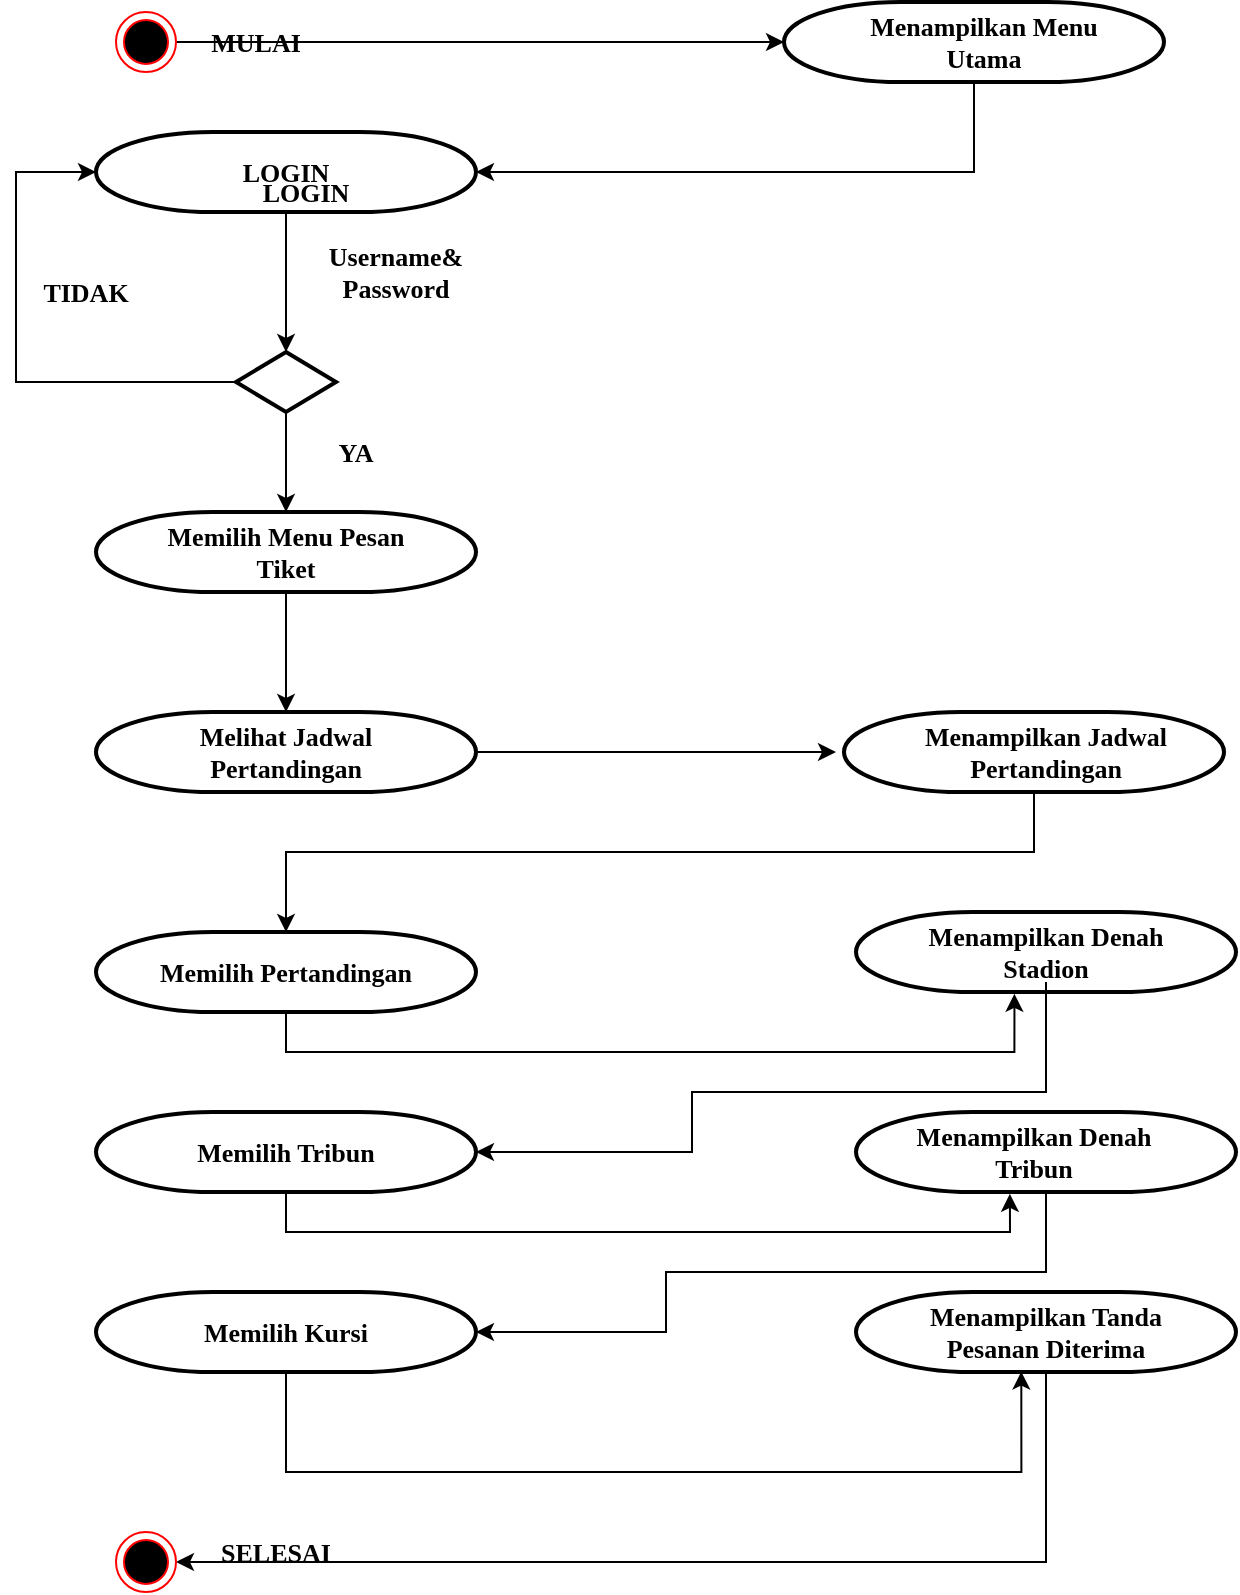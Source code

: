 <mxfile version="14.7.2" type="github">
  <diagram id="ODR3X1t5x1EfNsRjI4Ut" name="Page-1">
    <mxGraphModel dx="1019" dy="555" grid="1" gridSize="10" guides="1" tooltips="1" connect="1" arrows="1" fold="1" page="1" pageScale="1" pageWidth="827" pageHeight="1169" math="0" shadow="0">
      <root>
        <mxCell id="0" />
        <mxCell id="1" parent="0" />
        <mxCell id="nwY_5iIBFEJGj0Umcwvy-46" style="edgeStyle=orthogonalEdgeStyle;rounded=0;orthogonalLoop=1;jettySize=auto;html=1;entryX=0;entryY=0.5;entryDx=0;entryDy=0;entryPerimeter=0;fontFamily=Times New Roman;fontSize=13;" edge="1" parent="1" source="nwY_5iIBFEJGj0Umcwvy-1" target="nwY_5iIBFEJGj0Umcwvy-3">
          <mxGeometry relative="1" as="geometry" />
        </mxCell>
        <mxCell id="nwY_5iIBFEJGj0Umcwvy-1" value="" style="ellipse;html=1;shape=endState;fillColor=#000000;strokeColor=#ff0000;" vertex="1" parent="1">
          <mxGeometry x="80" y="30" width="30" height="30" as="geometry" />
        </mxCell>
        <mxCell id="nwY_5iIBFEJGj0Umcwvy-45" style="edgeStyle=orthogonalEdgeStyle;rounded=0;orthogonalLoop=1;jettySize=auto;html=1;entryX=1;entryY=0.5;entryDx=0;entryDy=0;entryPerimeter=0;fontFamily=Times New Roman;fontSize=13;" edge="1" parent="1" source="nwY_5iIBFEJGj0Umcwvy-3" target="nwY_5iIBFEJGj0Umcwvy-4">
          <mxGeometry relative="1" as="geometry">
            <Array as="points">
              <mxPoint x="509" y="110" />
            </Array>
          </mxGeometry>
        </mxCell>
        <mxCell id="nwY_5iIBFEJGj0Umcwvy-3" value="" style="strokeWidth=2;html=1;shape=mxgraph.flowchart.terminator;whiteSpace=wrap;" vertex="1" parent="1">
          <mxGeometry x="414" y="25" width="190" height="40" as="geometry" />
        </mxCell>
        <mxCell id="nwY_5iIBFEJGj0Umcwvy-39" style="edgeStyle=orthogonalEdgeStyle;rounded=0;orthogonalLoop=1;jettySize=auto;html=1;entryX=0.5;entryY=0;entryDx=0;entryDy=0;entryPerimeter=0;fontFamily=Times New Roman;fontSize=13;" edge="1" parent="1" source="nwY_5iIBFEJGj0Umcwvy-4" target="nwY_5iIBFEJGj0Umcwvy-5">
          <mxGeometry relative="1" as="geometry" />
        </mxCell>
        <mxCell id="nwY_5iIBFEJGj0Umcwvy-4" value="" style="strokeWidth=2;html=1;shape=mxgraph.flowchart.terminator;whiteSpace=wrap;" vertex="1" parent="1">
          <mxGeometry x="70" y="90" width="190" height="40" as="geometry" />
        </mxCell>
        <mxCell id="nwY_5iIBFEJGj0Umcwvy-38" style="edgeStyle=orthogonalEdgeStyle;rounded=0;orthogonalLoop=1;jettySize=auto;html=1;entryX=0;entryY=0.5;entryDx=0;entryDy=0;entryPerimeter=0;fontFamily=Times New Roman;fontSize=13;" edge="1" parent="1" source="nwY_5iIBFEJGj0Umcwvy-5" target="nwY_5iIBFEJGj0Umcwvy-4">
          <mxGeometry relative="1" as="geometry">
            <Array as="points">
              <mxPoint x="30" y="215" />
              <mxPoint x="30" y="110" />
            </Array>
          </mxGeometry>
        </mxCell>
        <mxCell id="nwY_5iIBFEJGj0Umcwvy-40" style="edgeStyle=orthogonalEdgeStyle;rounded=0;orthogonalLoop=1;jettySize=auto;html=1;entryX=0.5;entryY=0;entryDx=0;entryDy=0;entryPerimeter=0;fontFamily=Times New Roman;fontSize=13;" edge="1" parent="1" source="nwY_5iIBFEJGj0Umcwvy-5" target="nwY_5iIBFEJGj0Umcwvy-10">
          <mxGeometry relative="1" as="geometry" />
        </mxCell>
        <mxCell id="nwY_5iIBFEJGj0Umcwvy-5" value="" style="strokeWidth=2;html=1;shape=mxgraph.flowchart.decision;whiteSpace=wrap;" vertex="1" parent="1">
          <mxGeometry x="140" y="200" width="50" height="30" as="geometry" />
        </mxCell>
        <mxCell id="nwY_5iIBFEJGj0Umcwvy-28" style="edgeStyle=orthogonalEdgeStyle;rounded=0;orthogonalLoop=1;jettySize=auto;html=1;entryX=0.435;entryY=0.995;entryDx=0;entryDy=0;entryPerimeter=0;fontFamily=Times New Roman;fontSize=13;" edge="1" parent="1" source="nwY_5iIBFEJGj0Umcwvy-6" target="nwY_5iIBFEJGj0Umcwvy-11">
          <mxGeometry relative="1" as="geometry">
            <Array as="points">
              <mxPoint x="165" y="760" />
              <mxPoint x="533" y="760" />
            </Array>
          </mxGeometry>
        </mxCell>
        <mxCell id="nwY_5iIBFEJGj0Umcwvy-6" value="" style="strokeWidth=2;html=1;shape=mxgraph.flowchart.terminator;whiteSpace=wrap;" vertex="1" parent="1">
          <mxGeometry x="70" y="670" width="190" height="40" as="geometry" />
        </mxCell>
        <mxCell id="nwY_5iIBFEJGj0Umcwvy-31" style="edgeStyle=orthogonalEdgeStyle;rounded=0;orthogonalLoop=1;jettySize=auto;html=1;entryX=0.405;entryY=1.023;entryDx=0;entryDy=0;entryPerimeter=0;fontFamily=Times New Roman;fontSize=13;" edge="1" parent="1" source="nwY_5iIBFEJGj0Umcwvy-7" target="nwY_5iIBFEJGj0Umcwvy-12">
          <mxGeometry relative="1" as="geometry">
            <Array as="points">
              <mxPoint x="165" y="640" />
              <mxPoint x="527" y="640" />
            </Array>
          </mxGeometry>
        </mxCell>
        <mxCell id="nwY_5iIBFEJGj0Umcwvy-7" value="" style="strokeWidth=2;html=1;shape=mxgraph.flowchart.terminator;whiteSpace=wrap;" vertex="1" parent="1">
          <mxGeometry x="70" y="580" width="190" height="40" as="geometry" />
        </mxCell>
        <mxCell id="nwY_5iIBFEJGj0Umcwvy-33" style="edgeStyle=orthogonalEdgeStyle;rounded=0;orthogonalLoop=1;jettySize=auto;html=1;entryX=0.417;entryY=1.023;entryDx=0;entryDy=0;entryPerimeter=0;fontFamily=Times New Roman;fontSize=13;" edge="1" parent="1" source="nwY_5iIBFEJGj0Umcwvy-8" target="nwY_5iIBFEJGj0Umcwvy-13">
          <mxGeometry relative="1" as="geometry">
            <Array as="points">
              <mxPoint x="165" y="550" />
              <mxPoint x="529" y="550" />
            </Array>
          </mxGeometry>
        </mxCell>
        <mxCell id="nwY_5iIBFEJGj0Umcwvy-8" value="" style="strokeWidth=2;html=1;shape=mxgraph.flowchart.terminator;whiteSpace=wrap;" vertex="1" parent="1">
          <mxGeometry x="70" y="490" width="190" height="40" as="geometry" />
        </mxCell>
        <mxCell id="nwY_5iIBFEJGj0Umcwvy-34" style="edgeStyle=orthogonalEdgeStyle;rounded=0;orthogonalLoop=1;jettySize=auto;html=1;fontFamily=Times New Roman;fontSize=13;" edge="1" parent="1" source="nwY_5iIBFEJGj0Umcwvy-9">
          <mxGeometry relative="1" as="geometry">
            <mxPoint x="440" y="400" as="targetPoint" />
          </mxGeometry>
        </mxCell>
        <mxCell id="nwY_5iIBFEJGj0Umcwvy-9" value="" style="strokeWidth=2;html=1;shape=mxgraph.flowchart.terminator;whiteSpace=wrap;" vertex="1" parent="1">
          <mxGeometry x="70" y="380" width="190" height="40" as="geometry" />
        </mxCell>
        <mxCell id="nwY_5iIBFEJGj0Umcwvy-41" style="edgeStyle=orthogonalEdgeStyle;rounded=0;orthogonalLoop=1;jettySize=auto;html=1;entryX=0.5;entryY=0;entryDx=0;entryDy=0;entryPerimeter=0;fontFamily=Times New Roman;fontSize=13;" edge="1" parent="1" source="nwY_5iIBFEJGj0Umcwvy-10" target="nwY_5iIBFEJGj0Umcwvy-9">
          <mxGeometry relative="1" as="geometry" />
        </mxCell>
        <mxCell id="nwY_5iIBFEJGj0Umcwvy-10" value="" style="strokeWidth=2;html=1;shape=mxgraph.flowchart.terminator;whiteSpace=wrap;" vertex="1" parent="1">
          <mxGeometry x="70" y="280" width="190" height="40" as="geometry" />
        </mxCell>
        <mxCell id="nwY_5iIBFEJGj0Umcwvy-27" style="edgeStyle=orthogonalEdgeStyle;rounded=0;orthogonalLoop=1;jettySize=auto;html=1;entryX=1;entryY=0.5;entryDx=0;entryDy=0;fontFamily=Times New Roman;fontSize=13;" edge="1" parent="1" source="nwY_5iIBFEJGj0Umcwvy-11" target="nwY_5iIBFEJGj0Umcwvy-26">
          <mxGeometry relative="1" as="geometry">
            <Array as="points">
              <mxPoint x="545" y="805" />
            </Array>
          </mxGeometry>
        </mxCell>
        <mxCell id="nwY_5iIBFEJGj0Umcwvy-11" value="" style="strokeWidth=2;html=1;shape=mxgraph.flowchart.terminator;whiteSpace=wrap;" vertex="1" parent="1">
          <mxGeometry x="450" y="670" width="190" height="40" as="geometry" />
        </mxCell>
        <mxCell id="nwY_5iIBFEJGj0Umcwvy-29" style="edgeStyle=orthogonalEdgeStyle;rounded=0;orthogonalLoop=1;jettySize=auto;html=1;entryX=1;entryY=0.5;entryDx=0;entryDy=0;entryPerimeter=0;fontFamily=Times New Roman;fontSize=13;" edge="1" parent="1" source="nwY_5iIBFEJGj0Umcwvy-12" target="nwY_5iIBFEJGj0Umcwvy-6">
          <mxGeometry relative="1" as="geometry">
            <Array as="points">
              <mxPoint x="545" y="660" />
              <mxPoint x="355" y="660" />
              <mxPoint x="355" y="690" />
            </Array>
          </mxGeometry>
        </mxCell>
        <mxCell id="nwY_5iIBFEJGj0Umcwvy-12" value="" style="strokeWidth=2;html=1;shape=mxgraph.flowchart.terminator;whiteSpace=wrap;" vertex="1" parent="1">
          <mxGeometry x="450" y="580" width="190" height="40" as="geometry" />
        </mxCell>
        <mxCell id="nwY_5iIBFEJGj0Umcwvy-13" value="" style="strokeWidth=2;html=1;shape=mxgraph.flowchart.terminator;whiteSpace=wrap;" vertex="1" parent="1">
          <mxGeometry x="450" y="480" width="190" height="40" as="geometry" />
        </mxCell>
        <mxCell id="nwY_5iIBFEJGj0Umcwvy-37" style="edgeStyle=orthogonalEdgeStyle;rounded=0;orthogonalLoop=1;jettySize=auto;html=1;entryX=0.5;entryY=0;entryDx=0;entryDy=0;entryPerimeter=0;fontFamily=Times New Roman;fontSize=13;" edge="1" parent="1" source="nwY_5iIBFEJGj0Umcwvy-14" target="nwY_5iIBFEJGj0Umcwvy-8">
          <mxGeometry relative="1" as="geometry">
            <Array as="points">
              <mxPoint x="539" y="450" />
              <mxPoint x="165" y="450" />
            </Array>
          </mxGeometry>
        </mxCell>
        <mxCell id="nwY_5iIBFEJGj0Umcwvy-14" value="" style="strokeWidth=2;html=1;shape=mxgraph.flowchart.terminator;whiteSpace=wrap;" vertex="1" parent="1">
          <mxGeometry x="444" y="380" width="190" height="40" as="geometry" />
        </mxCell>
        <mxCell id="nwY_5iIBFEJGj0Umcwvy-15" value="LOGIN" style="text;html=1;strokeColor=none;fillColor=none;align=center;verticalAlign=middle;whiteSpace=wrap;rounded=0;fontStyle=1;fontFamily=Times New Roman;fontSize=13;" vertex="1" parent="1">
          <mxGeometry x="95" y="95" width="140" height="30" as="geometry" />
        </mxCell>
        <mxCell id="nwY_5iIBFEJGj0Umcwvy-16" value="Memilih Pertandingan" style="text;html=1;strokeColor=none;fillColor=none;align=center;verticalAlign=middle;whiteSpace=wrap;rounded=0;fontStyle=1;fontFamily=Times New Roman;fontSize=13;" vertex="1" parent="1">
          <mxGeometry x="95" y="495" width="140" height="30" as="geometry" />
        </mxCell>
        <mxCell id="nwY_5iIBFEJGj0Umcwvy-17" value="Melihat Jadwal Pertandingan" style="text;html=1;strokeColor=none;fillColor=none;align=center;verticalAlign=middle;whiteSpace=wrap;rounded=0;fontStyle=1;fontFamily=Times New Roman;fontSize=13;" vertex="1" parent="1">
          <mxGeometry x="95" y="385" width="140" height="30" as="geometry" />
        </mxCell>
        <mxCell id="nwY_5iIBFEJGj0Umcwvy-18" value="Memilih Menu Pesan Tiket" style="text;html=1;strokeColor=none;fillColor=none;align=center;verticalAlign=middle;whiteSpace=wrap;rounded=0;fontStyle=1;fontFamily=Times New Roman;fontSize=13;" vertex="1" parent="1">
          <mxGeometry x="95" y="285" width="140" height="30" as="geometry" />
        </mxCell>
        <mxCell id="nwY_5iIBFEJGj0Umcwvy-19" value="Menampilkan Jadwal Pertandingan" style="text;html=1;strokeColor=none;fillColor=none;align=center;verticalAlign=middle;whiteSpace=wrap;rounded=0;fontStyle=1;fontFamily=Times New Roman;fontSize=13;" vertex="1" parent="1">
          <mxGeometry x="475" y="385" width="140" height="30" as="geometry" />
        </mxCell>
        <mxCell id="nwY_5iIBFEJGj0Umcwvy-20" value="Menampilkan Menu Utama" style="text;html=1;strokeColor=none;fillColor=none;align=center;verticalAlign=middle;whiteSpace=wrap;rounded=0;fontStyle=1;fontFamily=Times New Roman;fontSize=13;" vertex="1" parent="1">
          <mxGeometry x="444" y="30" width="140" height="30" as="geometry" />
        </mxCell>
        <mxCell id="nwY_5iIBFEJGj0Umcwvy-21" value="Menampilkan Denah Tribun" style="text;html=1;strokeColor=none;fillColor=none;align=center;verticalAlign=middle;whiteSpace=wrap;rounded=0;fontStyle=1;fontFamily=Times New Roman;fontSize=13;" vertex="1" parent="1">
          <mxGeometry x="469" y="585" width="140" height="30" as="geometry" />
        </mxCell>
        <mxCell id="nwY_5iIBFEJGj0Umcwvy-22" value="Memilih Kursi" style="text;html=1;strokeColor=none;fillColor=none;align=center;verticalAlign=middle;whiteSpace=wrap;rounded=0;fontStyle=1;fontFamily=Times New Roman;fontSize=13;" vertex="1" parent="1">
          <mxGeometry x="95" y="675" width="140" height="30" as="geometry" />
        </mxCell>
        <mxCell id="nwY_5iIBFEJGj0Umcwvy-23" value="Memilih Tribun" style="text;html=1;strokeColor=none;fillColor=none;align=center;verticalAlign=middle;whiteSpace=wrap;rounded=0;fontStyle=1;fontFamily=Times New Roman;fontSize=13;" vertex="1" parent="1">
          <mxGeometry x="95" y="585" width="140" height="30" as="geometry" />
        </mxCell>
        <mxCell id="nwY_5iIBFEJGj0Umcwvy-32" style="edgeStyle=orthogonalEdgeStyle;rounded=0;orthogonalLoop=1;jettySize=auto;html=1;entryX=1;entryY=0.5;entryDx=0;entryDy=0;entryPerimeter=0;fontFamily=Times New Roman;fontSize=13;" edge="1" parent="1" source="nwY_5iIBFEJGj0Umcwvy-24" target="nwY_5iIBFEJGj0Umcwvy-7">
          <mxGeometry relative="1" as="geometry">
            <Array as="points">
              <mxPoint x="545" y="570" />
              <mxPoint x="368" y="570" />
              <mxPoint x="368" y="600" />
            </Array>
          </mxGeometry>
        </mxCell>
        <mxCell id="nwY_5iIBFEJGj0Umcwvy-24" value="Menampilkan Denah Stadion" style="text;html=1;strokeColor=none;fillColor=none;align=center;verticalAlign=middle;whiteSpace=wrap;rounded=0;fontStyle=1;fontFamily=Times New Roman;fontSize=13;" vertex="1" parent="1">
          <mxGeometry x="475" y="485" width="140" height="30" as="geometry" />
        </mxCell>
        <mxCell id="nwY_5iIBFEJGj0Umcwvy-25" value="Menampilkan Tanda Pesanan Diterima" style="text;html=1;strokeColor=none;fillColor=none;align=center;verticalAlign=middle;whiteSpace=wrap;rounded=0;fontStyle=1;fontFamily=Times New Roman;fontSize=13;" vertex="1" parent="1">
          <mxGeometry x="475" y="675" width="140" height="30" as="geometry" />
        </mxCell>
        <mxCell id="nwY_5iIBFEJGj0Umcwvy-26" value="" style="ellipse;html=1;shape=endState;fillColor=#000000;strokeColor=#ff0000;fontFamily=Times New Roman;fontSize=13;" vertex="1" parent="1">
          <mxGeometry x="80" y="790" width="30" height="30" as="geometry" />
        </mxCell>
        <mxCell id="nwY_5iIBFEJGj0Umcwvy-42" value="LOGIN" style="text;html=1;strokeColor=none;fillColor=none;align=center;verticalAlign=middle;whiteSpace=wrap;rounded=0;fontStyle=1;fontFamily=Times New Roman;fontSize=13;" vertex="1" parent="1">
          <mxGeometry x="105" y="105" width="140" height="30" as="geometry" />
        </mxCell>
        <mxCell id="nwY_5iIBFEJGj0Umcwvy-43" value="YA" style="text;html=1;strokeColor=none;fillColor=none;align=center;verticalAlign=middle;whiteSpace=wrap;rounded=0;fontStyle=1;fontFamily=Times New Roman;fontSize=13;" vertex="1" parent="1">
          <mxGeometry x="170" y="240" width="60" height="20" as="geometry" />
        </mxCell>
        <mxCell id="nwY_5iIBFEJGj0Umcwvy-44" value="TIDAK" style="text;html=1;strokeColor=none;fillColor=none;align=center;verticalAlign=middle;whiteSpace=wrap;rounded=0;fontStyle=1;fontFamily=Times New Roman;fontSize=13;" vertex="1" parent="1">
          <mxGeometry x="35" y="160" width="60" height="20" as="geometry" />
        </mxCell>
        <mxCell id="nwY_5iIBFEJGj0Umcwvy-47" value="MULAI" style="text;html=1;strokeColor=none;fillColor=none;align=center;verticalAlign=middle;whiteSpace=wrap;rounded=0;fontStyle=1;fontFamily=Times New Roman;fontSize=13;" vertex="1" parent="1">
          <mxGeometry x="120" y="35" width="60" height="20" as="geometry" />
        </mxCell>
        <mxCell id="nwY_5iIBFEJGj0Umcwvy-48" value="SELESAI" style="text;html=1;strokeColor=none;fillColor=none;align=center;verticalAlign=middle;whiteSpace=wrap;rounded=0;fontStyle=1;fontFamily=Times New Roman;fontSize=13;" vertex="1" parent="1">
          <mxGeometry x="130" y="790" width="60" height="20" as="geometry" />
        </mxCell>
        <mxCell id="nwY_5iIBFEJGj0Umcwvy-49" value="Username&amp;amp; Password" style="text;html=1;strokeColor=none;fillColor=none;align=center;verticalAlign=middle;whiteSpace=wrap;rounded=0;fontStyle=1;fontFamily=Times New Roman;fontSize=13;" vertex="1" parent="1">
          <mxGeometry x="170" y="150" width="100" height="20" as="geometry" />
        </mxCell>
      </root>
    </mxGraphModel>
  </diagram>
</mxfile>
